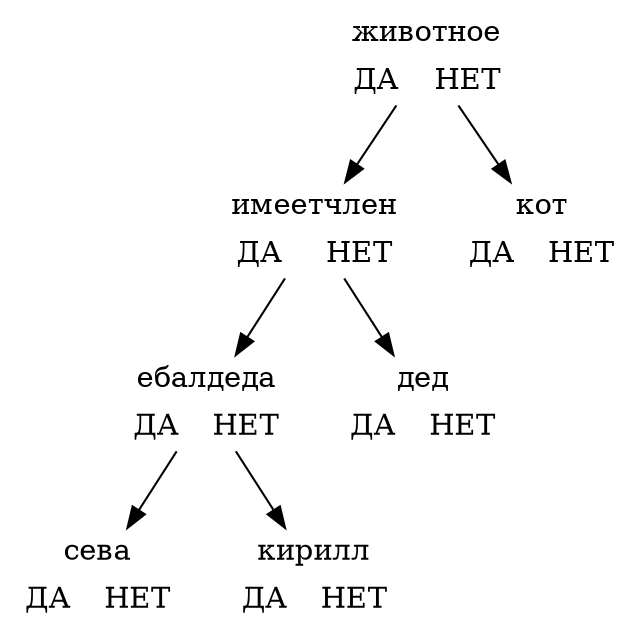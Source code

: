    digraph {
node[shape = Mrecord, style = filled];
rankdir = TB;
node000001a3cefb1830[rank = 0, label = "{ животное | { <yes> ДА | <no> НЕТ } }", color = "#ffffff"];
node000001a3cefb1830 -> node000001a3cefb1860
node000001a3cefb1830 -> node000001a3cefb1848
node000001a3cefb1860[rank = 1, label = "{ имеет член | { <yes> ДА | <no> НЕТ } }", color = "#ffffff"];
node000001a3cefb1860 -> node000001a3cefb1890
node000001a3cefb1860 -> node000001a3cefb1878
node000001a3cefb1890[rank = 2, label = "{ ебал деда | { <yes> ДА | <no> НЕТ } }", color = "#ffffff"];
node000001a3cefb1890 -> node000001a3cefb18c0
node000001a3cefb1890 -> node000001a3cefb18a8
node000001a3cefb18c0[rank = 3, label = "{ сева | { <yes> ДА | <no> НЕТ } }", color = "#ffffff"];
node000001a3cefb18a8[rank = 3, label = "{ кирилл | { <yes> ДА | <no> НЕТ } }", color = "#ffffff"];
node000001a3cefb1878[rank = 2, label = "{ дед | { <yes> ДА | <no> НЕТ } }", color = "#ffffff"];
node000001a3cefb1848[rank = 1, label = "{ кот | { <yes> ДА | <no> НЕТ } }", color = "#ffffff"];
}

